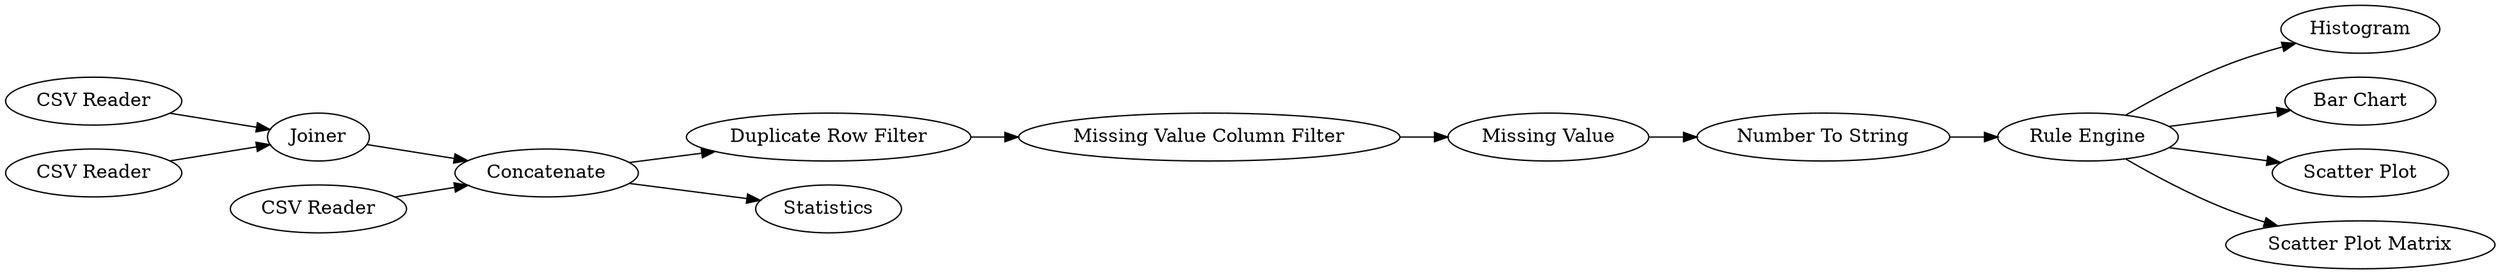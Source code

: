digraph {
	26 -> 5
	4 -> 25
	17 -> 9
	45 -> 41
	16 -> 9
	9 -> 4
	5 -> 27
	45 -> 43
	18 -> 4
	25 -> 26
	45 -> 11
	45 -> 22
	27 -> 45
	4 -> 24
	5 [label="Missing Value"]
	24 [label=Statistics]
	27 [label="Number To String"]
	16 [label="CSV Reader"]
	43 [label="Bar Chart"]
	41 [label=Histogram]
	22 [label="Scatter Plot Matrix"]
	9 [label=Joiner]
	11 [label="Scatter Plot"]
	4 [label=Concatenate]
	18 [label="CSV Reader"]
	26 [label="Missing Value Column Filter"]
	25 [label="Duplicate Row Filter"]
	17 [label="CSV Reader"]
	45 [label="Rule Engine"]
	rankdir=LR
}
